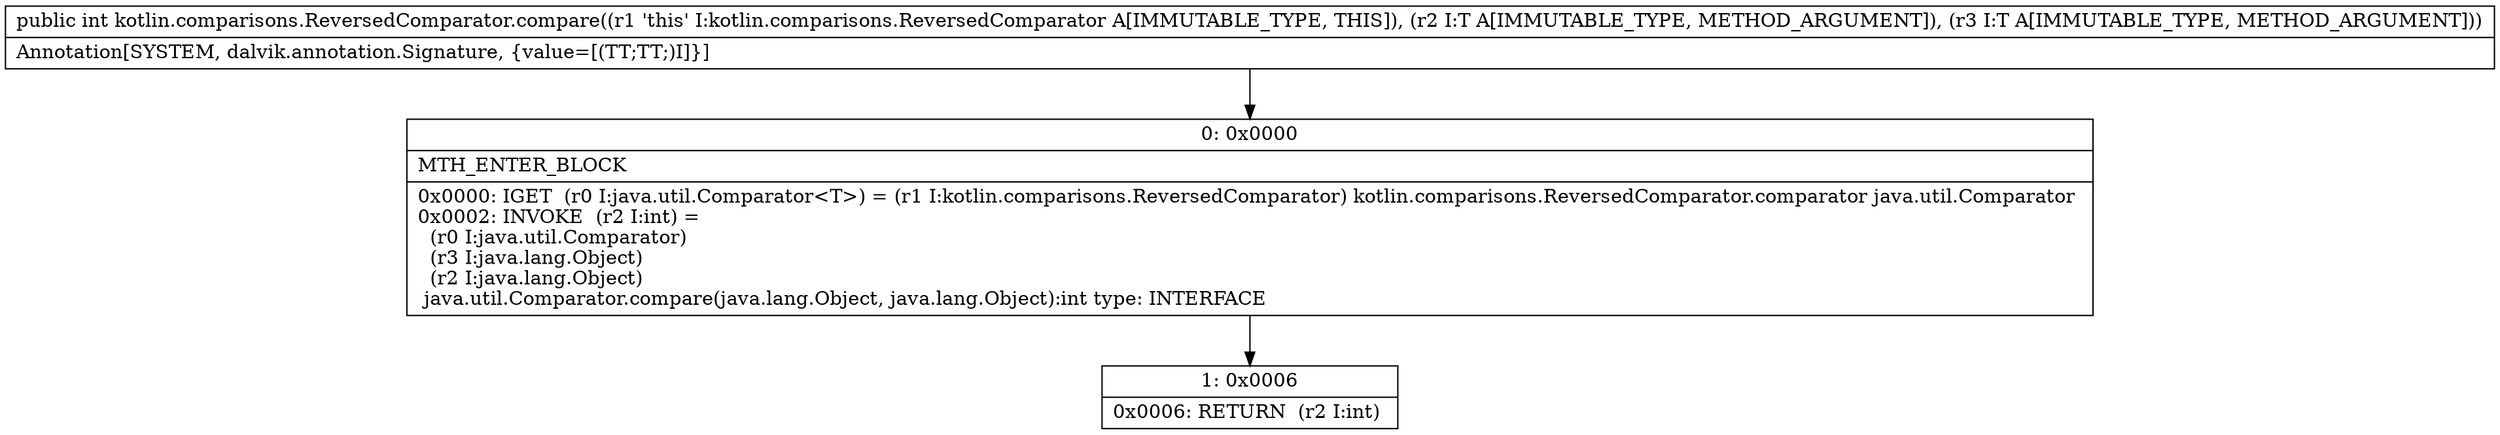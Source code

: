 digraph "CFG forkotlin.comparisons.ReversedComparator.compare(Ljava\/lang\/Object;Ljava\/lang\/Object;)I" {
Node_0 [shape=record,label="{0\:\ 0x0000|MTH_ENTER_BLOCK\l|0x0000: IGET  (r0 I:java.util.Comparator\<T\>) = (r1 I:kotlin.comparisons.ReversedComparator) kotlin.comparisons.ReversedComparator.comparator java.util.Comparator \l0x0002: INVOKE  (r2 I:int) = \l  (r0 I:java.util.Comparator)\l  (r3 I:java.lang.Object)\l  (r2 I:java.lang.Object)\l java.util.Comparator.compare(java.lang.Object, java.lang.Object):int type: INTERFACE \l}"];
Node_1 [shape=record,label="{1\:\ 0x0006|0x0006: RETURN  (r2 I:int) \l}"];
MethodNode[shape=record,label="{public int kotlin.comparisons.ReversedComparator.compare((r1 'this' I:kotlin.comparisons.ReversedComparator A[IMMUTABLE_TYPE, THIS]), (r2 I:T A[IMMUTABLE_TYPE, METHOD_ARGUMENT]), (r3 I:T A[IMMUTABLE_TYPE, METHOD_ARGUMENT]))  | Annotation[SYSTEM, dalvik.annotation.Signature, \{value=[(TT;TT;)I]\}]\l}"];
MethodNode -> Node_0;
Node_0 -> Node_1;
}

